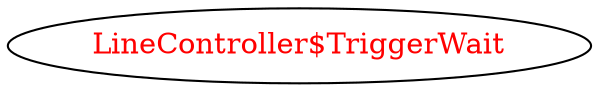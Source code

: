 digraph dependencyGraph {
 concentrate=true;
 ranksep="2.0";
 rankdir="LR"; 
 splines="ortho";
"LineController$TriggerWait" [fontcolor="red"];
}